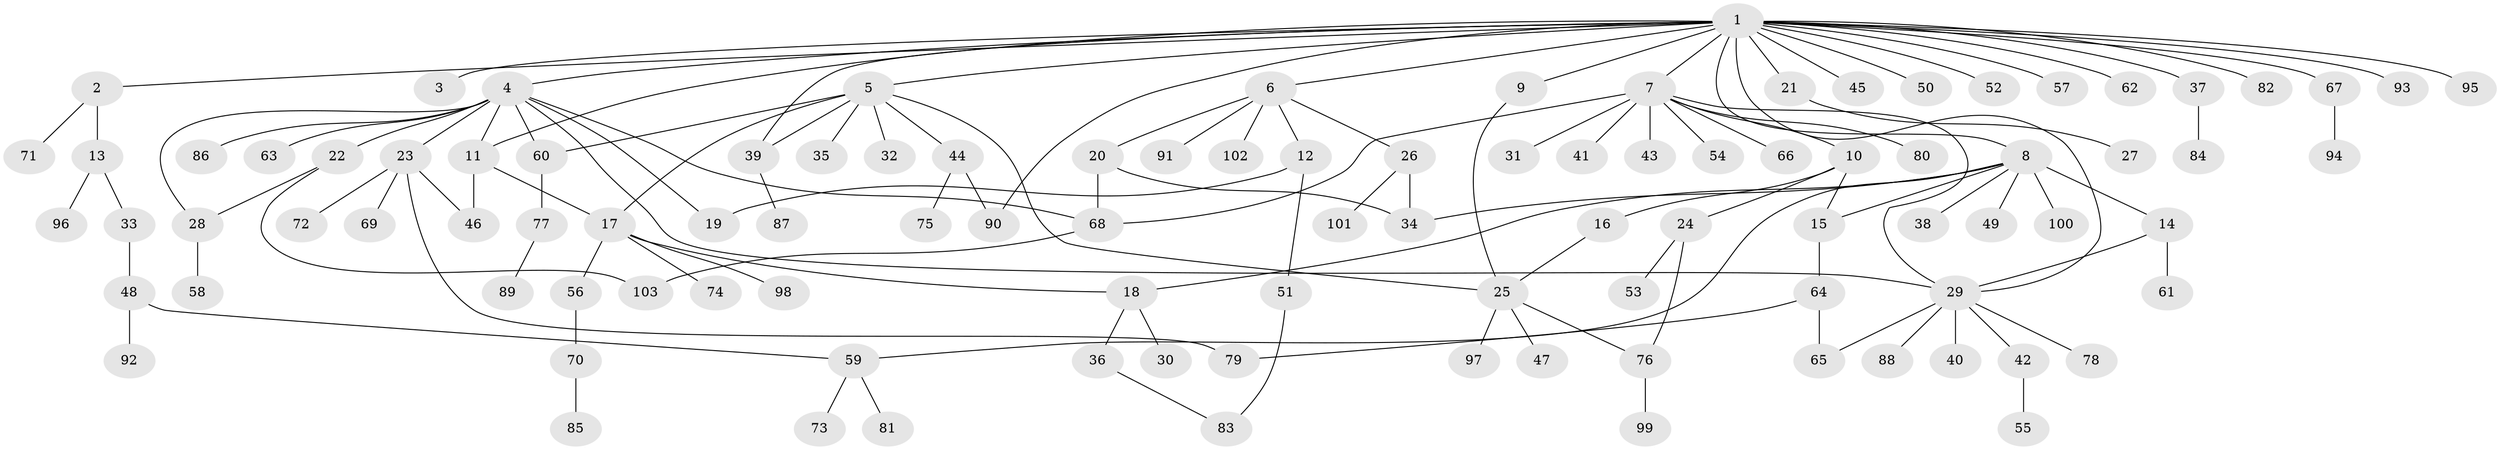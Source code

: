 // coarse degree distribution, {23: 0.013333333333333334, 3: 0.10666666666666667, 1: 0.56, 12: 0.013333333333333334, 7: 0.013333333333333334, 5: 0.05333333333333334, 9: 0.013333333333333334, 11: 0.013333333333333334, 6: 0.013333333333333334, 4: 0.05333333333333334, 2: 0.13333333333333333, 8: 0.013333333333333334}
// Generated by graph-tools (version 1.1) at 2025/23/03/03/25 07:23:53]
// undirected, 103 vertices, 127 edges
graph export_dot {
graph [start="1"]
  node [color=gray90,style=filled];
  1;
  2;
  3;
  4;
  5;
  6;
  7;
  8;
  9;
  10;
  11;
  12;
  13;
  14;
  15;
  16;
  17;
  18;
  19;
  20;
  21;
  22;
  23;
  24;
  25;
  26;
  27;
  28;
  29;
  30;
  31;
  32;
  33;
  34;
  35;
  36;
  37;
  38;
  39;
  40;
  41;
  42;
  43;
  44;
  45;
  46;
  47;
  48;
  49;
  50;
  51;
  52;
  53;
  54;
  55;
  56;
  57;
  58;
  59;
  60;
  61;
  62;
  63;
  64;
  65;
  66;
  67;
  68;
  69;
  70;
  71;
  72;
  73;
  74;
  75;
  76;
  77;
  78;
  79;
  80;
  81;
  82;
  83;
  84;
  85;
  86;
  87;
  88;
  89;
  90;
  91;
  92;
  93;
  94;
  95;
  96;
  97;
  98;
  99;
  100;
  101;
  102;
  103;
  1 -- 2;
  1 -- 3;
  1 -- 4;
  1 -- 5;
  1 -- 6;
  1 -- 7;
  1 -- 8;
  1 -- 9;
  1 -- 11;
  1 -- 21;
  1 -- 29;
  1 -- 37;
  1 -- 39;
  1 -- 45;
  1 -- 50;
  1 -- 52;
  1 -- 57;
  1 -- 62;
  1 -- 67;
  1 -- 82;
  1 -- 90;
  1 -- 93;
  1 -- 95;
  2 -- 13;
  2 -- 71;
  4 -- 11;
  4 -- 19;
  4 -- 22;
  4 -- 23;
  4 -- 28;
  4 -- 29;
  4 -- 60;
  4 -- 63;
  4 -- 68;
  4 -- 86;
  5 -- 17;
  5 -- 25;
  5 -- 32;
  5 -- 35;
  5 -- 39;
  5 -- 44;
  5 -- 60;
  6 -- 12;
  6 -- 20;
  6 -- 26;
  6 -- 91;
  6 -- 102;
  7 -- 10;
  7 -- 29;
  7 -- 31;
  7 -- 41;
  7 -- 43;
  7 -- 54;
  7 -- 66;
  7 -- 68;
  7 -- 80;
  8 -- 14;
  8 -- 15;
  8 -- 18;
  8 -- 34;
  8 -- 38;
  8 -- 49;
  8 -- 59;
  8 -- 100;
  9 -- 25;
  10 -- 15;
  10 -- 16;
  10 -- 24;
  11 -- 17;
  11 -- 46;
  12 -- 19;
  12 -- 51;
  13 -- 33;
  13 -- 96;
  14 -- 29;
  14 -- 61;
  15 -- 64;
  16 -- 25;
  17 -- 18;
  17 -- 56;
  17 -- 74;
  17 -- 98;
  18 -- 30;
  18 -- 36;
  20 -- 34;
  20 -- 68;
  21 -- 27;
  22 -- 28;
  22 -- 103;
  23 -- 46;
  23 -- 69;
  23 -- 72;
  23 -- 79;
  24 -- 53;
  24 -- 76;
  25 -- 47;
  25 -- 76;
  25 -- 97;
  26 -- 34;
  26 -- 101;
  28 -- 58;
  29 -- 40;
  29 -- 42;
  29 -- 65;
  29 -- 78;
  29 -- 88;
  33 -- 48;
  36 -- 83;
  37 -- 84;
  39 -- 87;
  42 -- 55;
  44 -- 75;
  44 -- 90;
  48 -- 59;
  48 -- 92;
  51 -- 83;
  56 -- 70;
  59 -- 73;
  59 -- 81;
  60 -- 77;
  64 -- 65;
  64 -- 79;
  67 -- 94;
  68 -- 103;
  70 -- 85;
  76 -- 99;
  77 -- 89;
}
